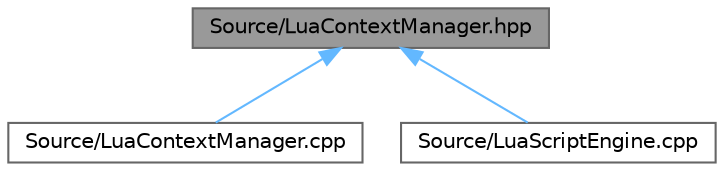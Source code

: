 digraph "Source/LuaContextManager.hpp"
{
 // INTERACTIVE_SVG=YES
 // LATEX_PDF_SIZE
  bgcolor="transparent";
  edge [fontname=Helvetica,fontsize=10,labelfontname=Helvetica,labelfontsize=10];
  node [fontname=Helvetica,fontsize=10,shape=box,height=0.2,width=0.4];
  Node1 [label="Source/LuaContextManager.hpp",height=0.2,width=0.4,color="gray40", fillcolor="grey60", style="filled", fontcolor="black",tooltip="NOTE: This is a singleton class. The LuaContextManager, well, manages the Lua Contexts which the Scri..."];
  Node1 -> Node2 [dir="back",color="steelblue1",style="solid"];
  Node2 [label="Source/LuaContextManager.cpp",height=0.2,width=0.4,color="grey40", fillcolor="white", style="filled",URL="$_lua_context_manager_8cpp.html",tooltip=" "];
  Node1 -> Node3 [dir="back",color="steelblue1",style="solid"];
  Node3 [label="Source/LuaScriptEngine.cpp",height=0.2,width=0.4,color="grey40", fillcolor="white", style="filled",URL="$_lua_script_engine_8cpp.html",tooltip=" "];
}

